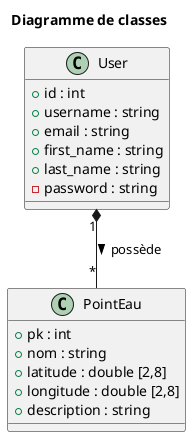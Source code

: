 @startuml
title Diagramme de classes

class PointEau{
    +pk : int
    +nom : string
    +latitude : double [2,8]
    +longitude : double [2,8]
    +description : string
}

class User{
    +id : int
    +username : string
    +email : string
    +first_name : string
    +last_name : string
    -password : string
}

User "1" *-- "*" PointEau : possède >
@enduml